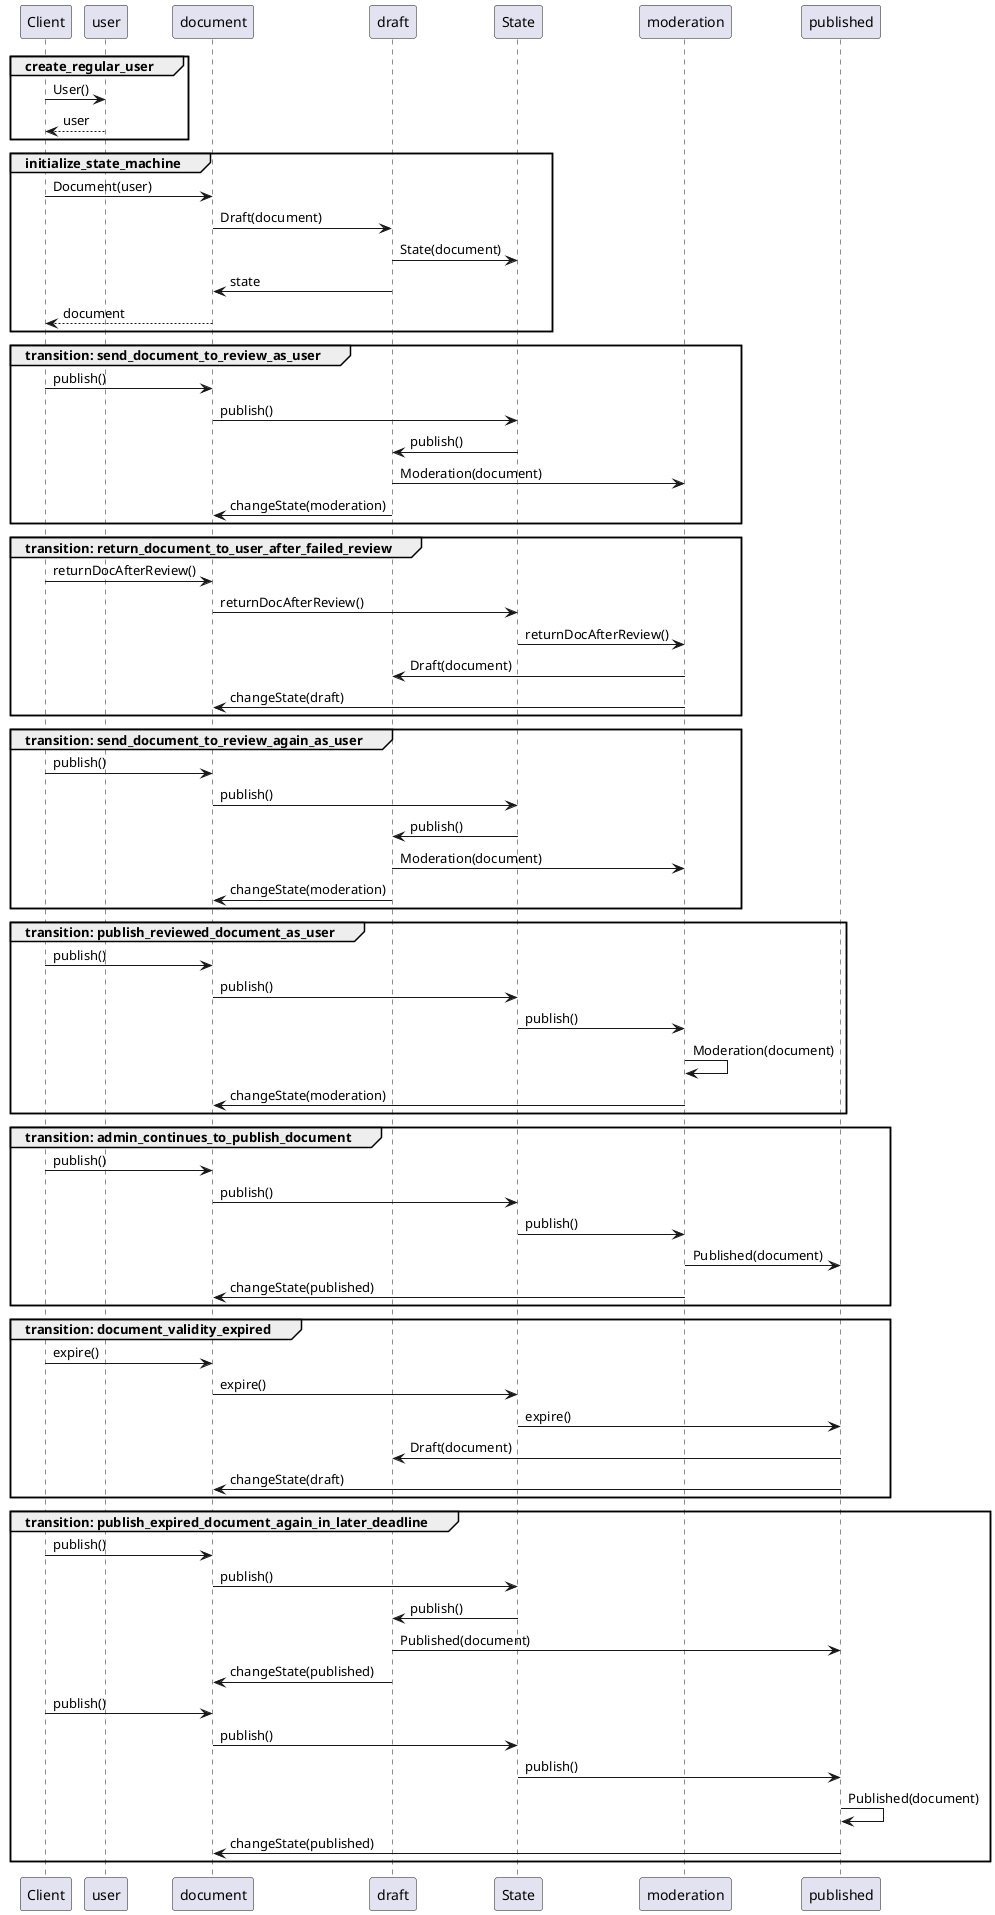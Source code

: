 @startuml
'https://plantuml.com/sequence-diagram

'autonumber

group create_regular_user
    Client -> user: User()
    user --> Client: user
end

group initialize_state_machine
    Client -> document: Document(user)
    document -> draft: Draft(document)
    draft -> State: State(document)
    draft -> document: state
    document --> Client: document
end

group transition: send_document_to_review_as_user
    Client -> document: publish()
    document -> State: publish()
    State -> draft: publish()
    draft -> moderation: Moderation(document)
    draft -> document: changeState(moderation)
end

group transition: return_document_to_user_after_failed_review
    Client -> document: returnDocAfterReview()
    document -> State: returnDocAfterReview()
    State -> moderation: returnDocAfterReview()
    moderation -> draft: Draft(document)
    moderation -> document: changeState(draft)
end

group transition: send_document_to_review_again_as_user
    Client -> document: publish()
    document -> State: publish()
    State -> draft: publish()
    draft -> moderation: Moderation(document)
    draft -> document: changeState(moderation)
end

group transition: publish_reviewed_document_as_user
    Client -> document: publish()
    document -> State: publish()
    State -> moderation: publish()
    moderation -> moderation: Moderation(document)
    moderation -> document: changeState(moderation)
end

' PUBLISHING DOCUMENT AS ADMIN
group transition: admin_continues_to_publish_document
    Client -> document: publish()
    document -> State: publish()
    State -> moderation: publish()
    moderation -> published: Published(document)
    moderation -> document: changeState(published)
end

group transition: document_validity_expired
    Client -> document: expire()
    document -> State: expire()
    State -> published: expire()
    published -> draft: Draft(document)
    published -> document: changeState(draft)
end

group transition: publish_expired_document_again_in_later_deadline
    Client -> document: publish()
    document -> State: publish()
    State -> draft: publish()
    draft -> published: Published(document)
    draft -> document: changeState(published)

    Client -> document: publish()
    document -> State: publish()
    State -> published: publish()
    published -> published: Published(document)
    published -> document: changeState(published)
end

@enduml
